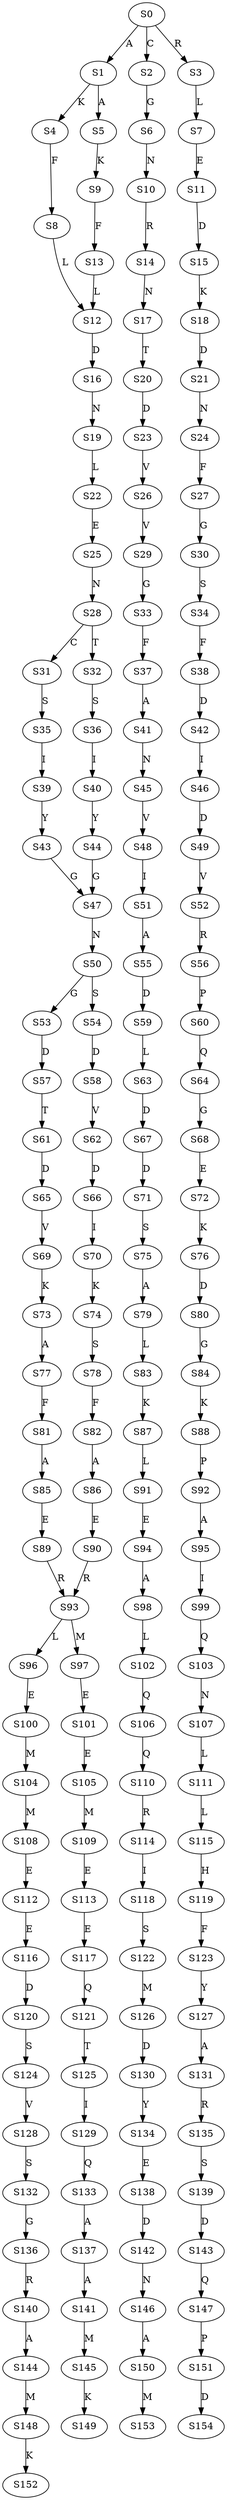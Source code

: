 strict digraph  {
	S0 -> S1 [ label = A ];
	S0 -> S2 [ label = C ];
	S0 -> S3 [ label = R ];
	S1 -> S4 [ label = K ];
	S1 -> S5 [ label = A ];
	S2 -> S6 [ label = G ];
	S3 -> S7 [ label = L ];
	S4 -> S8 [ label = F ];
	S5 -> S9 [ label = K ];
	S6 -> S10 [ label = N ];
	S7 -> S11 [ label = E ];
	S8 -> S12 [ label = L ];
	S9 -> S13 [ label = F ];
	S10 -> S14 [ label = R ];
	S11 -> S15 [ label = D ];
	S12 -> S16 [ label = D ];
	S13 -> S12 [ label = L ];
	S14 -> S17 [ label = N ];
	S15 -> S18 [ label = K ];
	S16 -> S19 [ label = N ];
	S17 -> S20 [ label = T ];
	S18 -> S21 [ label = D ];
	S19 -> S22 [ label = L ];
	S20 -> S23 [ label = D ];
	S21 -> S24 [ label = N ];
	S22 -> S25 [ label = E ];
	S23 -> S26 [ label = V ];
	S24 -> S27 [ label = F ];
	S25 -> S28 [ label = N ];
	S26 -> S29 [ label = V ];
	S27 -> S30 [ label = G ];
	S28 -> S31 [ label = C ];
	S28 -> S32 [ label = T ];
	S29 -> S33 [ label = G ];
	S30 -> S34 [ label = S ];
	S31 -> S35 [ label = S ];
	S32 -> S36 [ label = S ];
	S33 -> S37 [ label = F ];
	S34 -> S38 [ label = F ];
	S35 -> S39 [ label = I ];
	S36 -> S40 [ label = I ];
	S37 -> S41 [ label = A ];
	S38 -> S42 [ label = D ];
	S39 -> S43 [ label = Y ];
	S40 -> S44 [ label = Y ];
	S41 -> S45 [ label = N ];
	S42 -> S46 [ label = I ];
	S43 -> S47 [ label = G ];
	S44 -> S47 [ label = G ];
	S45 -> S48 [ label = V ];
	S46 -> S49 [ label = D ];
	S47 -> S50 [ label = N ];
	S48 -> S51 [ label = I ];
	S49 -> S52 [ label = V ];
	S50 -> S53 [ label = G ];
	S50 -> S54 [ label = S ];
	S51 -> S55 [ label = A ];
	S52 -> S56 [ label = R ];
	S53 -> S57 [ label = D ];
	S54 -> S58 [ label = D ];
	S55 -> S59 [ label = D ];
	S56 -> S60 [ label = P ];
	S57 -> S61 [ label = T ];
	S58 -> S62 [ label = V ];
	S59 -> S63 [ label = L ];
	S60 -> S64 [ label = Q ];
	S61 -> S65 [ label = D ];
	S62 -> S66 [ label = D ];
	S63 -> S67 [ label = D ];
	S64 -> S68 [ label = G ];
	S65 -> S69 [ label = V ];
	S66 -> S70 [ label = I ];
	S67 -> S71 [ label = D ];
	S68 -> S72 [ label = E ];
	S69 -> S73 [ label = K ];
	S70 -> S74 [ label = K ];
	S71 -> S75 [ label = S ];
	S72 -> S76 [ label = K ];
	S73 -> S77 [ label = A ];
	S74 -> S78 [ label = S ];
	S75 -> S79 [ label = A ];
	S76 -> S80 [ label = D ];
	S77 -> S81 [ label = F ];
	S78 -> S82 [ label = F ];
	S79 -> S83 [ label = L ];
	S80 -> S84 [ label = G ];
	S81 -> S85 [ label = A ];
	S82 -> S86 [ label = A ];
	S83 -> S87 [ label = K ];
	S84 -> S88 [ label = K ];
	S85 -> S89 [ label = E ];
	S86 -> S90 [ label = E ];
	S87 -> S91 [ label = L ];
	S88 -> S92 [ label = P ];
	S89 -> S93 [ label = R ];
	S90 -> S93 [ label = R ];
	S91 -> S94 [ label = E ];
	S92 -> S95 [ label = A ];
	S93 -> S96 [ label = L ];
	S93 -> S97 [ label = M ];
	S94 -> S98 [ label = A ];
	S95 -> S99 [ label = I ];
	S96 -> S100 [ label = E ];
	S97 -> S101 [ label = E ];
	S98 -> S102 [ label = L ];
	S99 -> S103 [ label = Q ];
	S100 -> S104 [ label = M ];
	S101 -> S105 [ label = E ];
	S102 -> S106 [ label = Q ];
	S103 -> S107 [ label = N ];
	S104 -> S108 [ label = M ];
	S105 -> S109 [ label = M ];
	S106 -> S110 [ label = Q ];
	S107 -> S111 [ label = L ];
	S108 -> S112 [ label = E ];
	S109 -> S113 [ label = E ];
	S110 -> S114 [ label = R ];
	S111 -> S115 [ label = L ];
	S112 -> S116 [ label = E ];
	S113 -> S117 [ label = E ];
	S114 -> S118 [ label = I ];
	S115 -> S119 [ label = H ];
	S116 -> S120 [ label = D ];
	S117 -> S121 [ label = Q ];
	S118 -> S122 [ label = S ];
	S119 -> S123 [ label = F ];
	S120 -> S124 [ label = S ];
	S121 -> S125 [ label = T ];
	S122 -> S126 [ label = M ];
	S123 -> S127 [ label = Y ];
	S124 -> S128 [ label = V ];
	S125 -> S129 [ label = I ];
	S126 -> S130 [ label = D ];
	S127 -> S131 [ label = A ];
	S128 -> S132 [ label = S ];
	S129 -> S133 [ label = Q ];
	S130 -> S134 [ label = Y ];
	S131 -> S135 [ label = R ];
	S132 -> S136 [ label = G ];
	S133 -> S137 [ label = A ];
	S134 -> S138 [ label = E ];
	S135 -> S139 [ label = S ];
	S136 -> S140 [ label = R ];
	S137 -> S141 [ label = A ];
	S138 -> S142 [ label = D ];
	S139 -> S143 [ label = D ];
	S140 -> S144 [ label = A ];
	S141 -> S145 [ label = M ];
	S142 -> S146 [ label = N ];
	S143 -> S147 [ label = Q ];
	S144 -> S148 [ label = M ];
	S145 -> S149 [ label = K ];
	S146 -> S150 [ label = A ];
	S147 -> S151 [ label = P ];
	S148 -> S152 [ label = K ];
	S150 -> S153 [ label = M ];
	S151 -> S154 [ label = D ];
}
